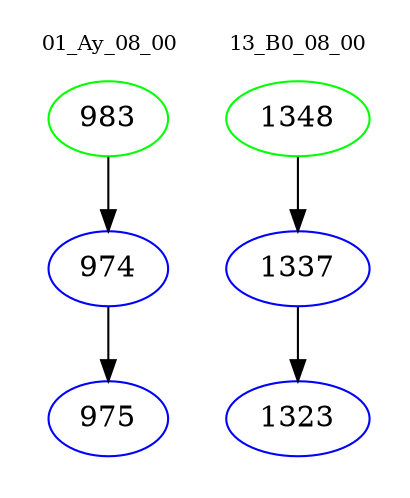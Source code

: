 digraph{
subgraph cluster_0 {
color = white
label = "01_Ay_08_00";
fontsize=10;
T0_983 [label="983", color="green"]
T0_983 -> T0_974 [color="black"]
T0_974 [label="974", color="blue"]
T0_974 -> T0_975 [color="black"]
T0_975 [label="975", color="blue"]
}
subgraph cluster_1 {
color = white
label = "13_B0_08_00";
fontsize=10;
T1_1348 [label="1348", color="green"]
T1_1348 -> T1_1337 [color="black"]
T1_1337 [label="1337", color="blue"]
T1_1337 -> T1_1323 [color="black"]
T1_1323 [label="1323", color="blue"]
}
}
